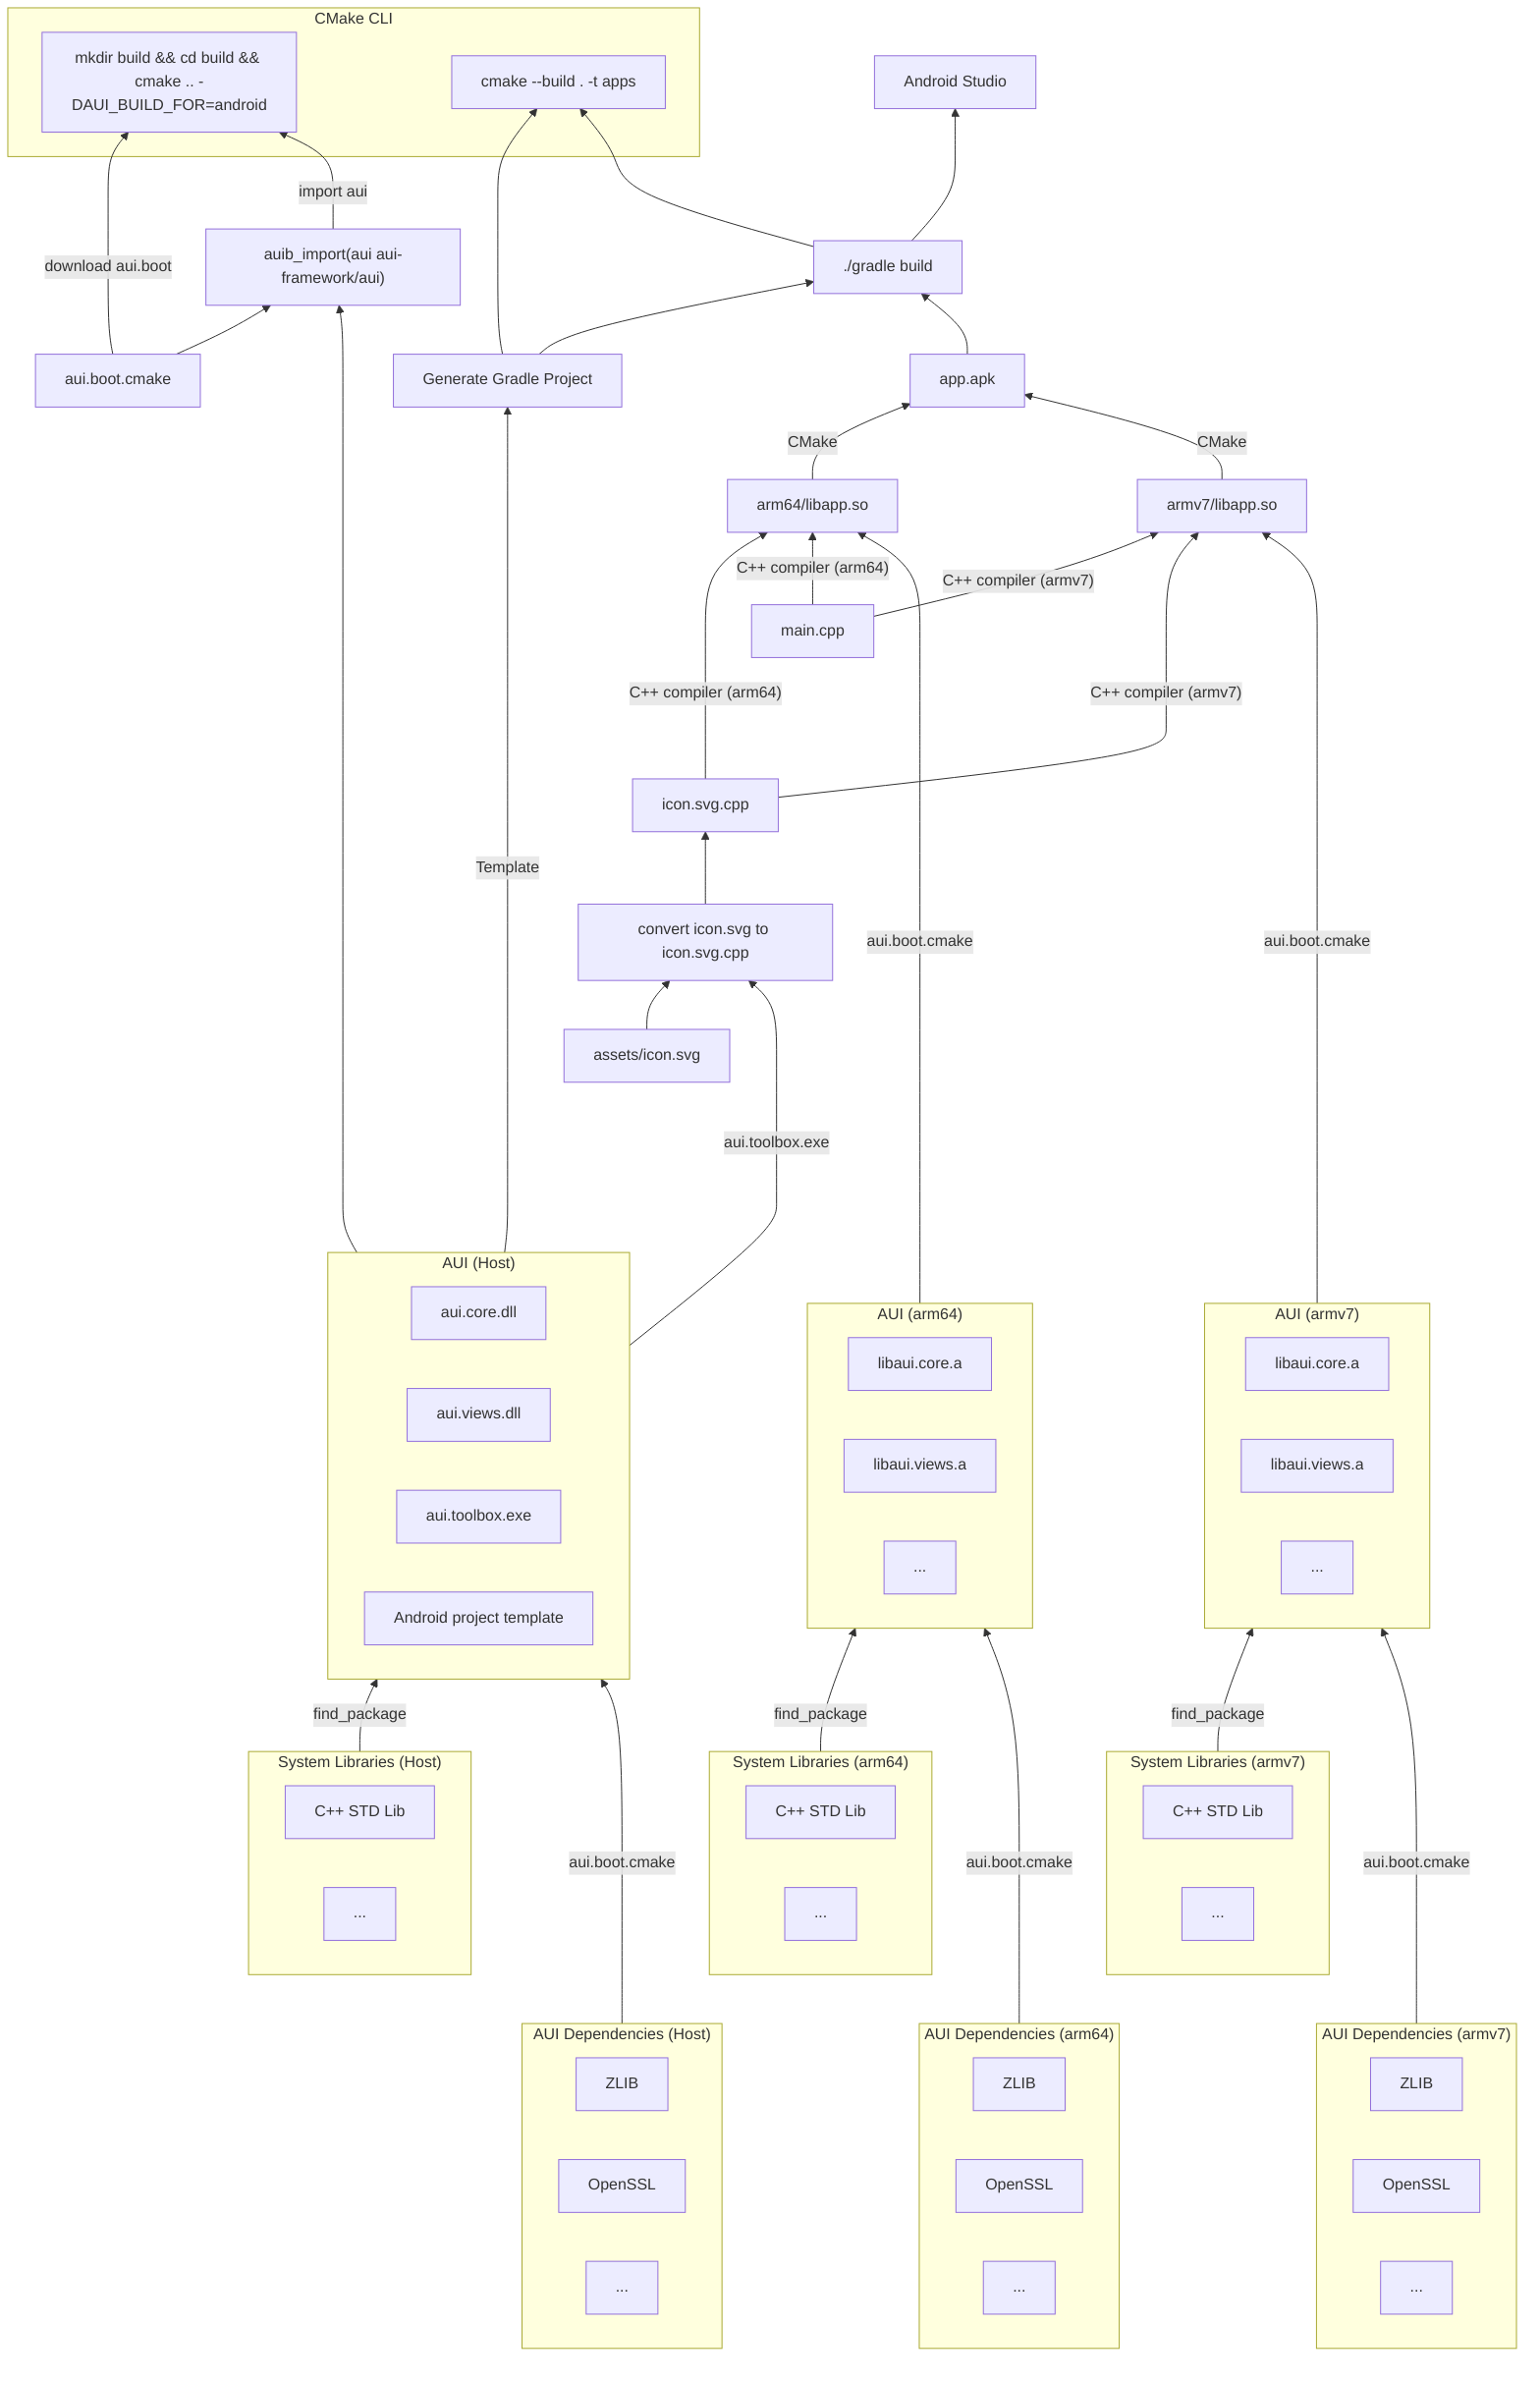 %% inaccurate!
flowchart BT
    gradle_gen --> gradle_build
    app.apk --> gradle_build

    gradle_build --> as["Android Studio"]

%% app.apk
    app.apk

    AUI --->|Template| gradle_gen

    arm64/libapp.so -->|CMake| app.apk
    armv7/libapp.so -->|CMake| app.apk

    AUI_arm64 --------->|aui.boot.cmake| arm64/libapp.so
    AUI_armv7 --------->|aui.boot.cmake| armv7/libapp.so

%% HOST
    AUI ---> auib_import
    subgraph cmake_cli[CMake CLI]
        cmake_configure["mkdir build && cd build && cmake .. -DAUI_BUILD_FOR=android"]
        cmake_build["cmake --build . -t apps"]
    end

    auib["aui.boot.cmake"] -->|download aui.boot| cmake_configure
    auib_import["auib_import(aui aui-framework/aui)"] -->|import aui| cmake_configure
    auib --> auib_import

    subgraph AUI["AUI (Host)"]
        direction LR
        aui.core.dll
        aui.views.dll
        aui.toolbox.exe
        gradle_project_template["Android project template"]
    end

    subgraph sys["System Libraries (Host)"]
        direction LR
        c++["C++ STD Lib"]
        sys_other[...]
    end

    subgraph aui_deps["AUI Dependencies (Host)"]
        direction LR
        ZLIB
        OpenSSL
        deps[...]
    end
    sys -->|find_package| AUI
    aui_deps --->|aui.boot.cmake| AUI

%% arm64
    subgraph AUI_arm64["AUI (arm64)"]
        direction LR
        libaui.core.a_arm64["libaui.core.a"]
        libaui.views.a_arm64["libaui.views.a"]
        libaui_other_arm64["..."]
    end

    subgraph sys_arm64["System Libraries (arm64)"]
        direction LR
        c++_arm64["C++ STD Lib"]
        sys_other_arm64[...]
    end

    subgraph aui_deps_arm64["AUI Dependencies (arm64)"]
        direction LR
        ZLIB_arm64[ZLIB]
        OpenSSL_arm64[OpenSSL]
        deps_arm64[...]
    end
    sys_arm64 -->|find_package| AUI_arm64
    aui_deps_arm64 --->|aui.boot.cmake| AUI_arm64
    icon.svg.cpp -->|"C++ compiler (arm64)"| arm64/libapp.so
    main.cpp -->|"C++ compiler (arm64)"| arm64/libapp.so

%% armv7
    subgraph AUI_armv7["AUI (armv7)"]
        direction LR
        libaui.core.a_armv7["libaui.core.a"]
        libaui.views.a_armv7["libaui.views.a"]
        libaui_other_armv7["..."]
    end

    subgraph sys_armv7["System Libraries (armv7)"]
        direction LR
        c++_armv7["C++ STD Lib"]
        sys_other_armv7[...]
    end

    subgraph aui_deps_armv7["AUI Dependencies (armv7)"]
        direction LR
        ZLIB_armv7[ZLIB]
        OpenSSL_armv7[OpenSSL]
        deps_armv7[...]
    end
    sys_armv7 -->|find_package| AUI_armv7
    aui_deps_armv7 --->|aui.boot.cmake| AUI_armv7
    main.cpp -->|"C++ compiler (armv7)"| armv7/libapp.so
    icon.svg.cpp ---->|"C++ compiler (armv7)"| armv7/libapp.so

    ass_conv[convert icon.svg to icon.svg.cpp] --> icon.svg.cpp
    assets/icon.svg --> ass_conv
    AUI ----->|aui.toolbox.exe | ass_conv

    gradle_gen["Generate Gradle Project"] --> cmake_build
    gradle_build["./gradle build"] --> cmake_build